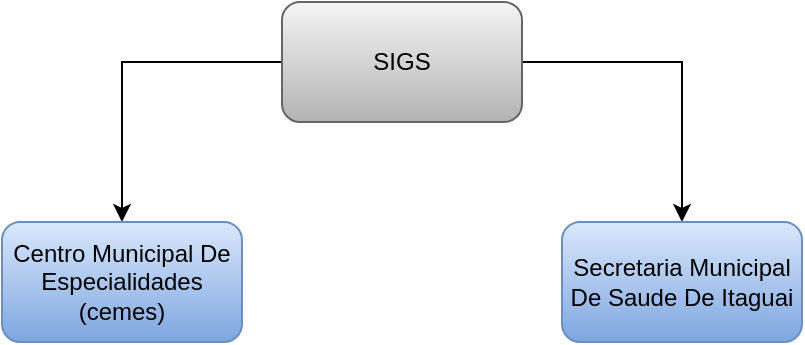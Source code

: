 <mxfile version="24.8.6">
  <diagram name="Página-1" id="NHGASuxPpW9-wJPKQkz2">
    <mxGraphModel dx="1434" dy="780" grid="1" gridSize="10" guides="1" tooltips="1" connect="1" arrows="1" fold="1" page="1" pageScale="1" pageWidth="827" pageHeight="1169" math="0" shadow="0">
      <root>
        <mxCell id="0" />
        <mxCell id="1" parent="0" />
        <mxCell id="A1nOIWBz-jXoI9jTN1-2-4" style="edgeStyle=orthogonalEdgeStyle;rounded=0;orthogonalLoop=1;jettySize=auto;html=1;" edge="1" parent="1" source="A1nOIWBz-jXoI9jTN1-2-1" target="A1nOIWBz-jXoI9jTN1-2-2">
          <mxGeometry relative="1" as="geometry" />
        </mxCell>
        <mxCell id="A1nOIWBz-jXoI9jTN1-2-5" style="edgeStyle=orthogonalEdgeStyle;rounded=0;orthogonalLoop=1;jettySize=auto;html=1;" edge="1" parent="1" source="A1nOIWBz-jXoI9jTN1-2-1" target="A1nOIWBz-jXoI9jTN1-2-3">
          <mxGeometry relative="1" as="geometry" />
        </mxCell>
        <mxCell id="A1nOIWBz-jXoI9jTN1-2-1" value="SIGS" style="rounded=1;whiteSpace=wrap;html=1;fillColor=#f5f5f5;gradientColor=#b3b3b3;strokeColor=#666666;" vertex="1" parent="1">
          <mxGeometry x="350" y="370" width="120" height="60" as="geometry" />
        </mxCell>
        <mxCell id="A1nOIWBz-jXoI9jTN1-2-2" value="Centro Municipal De Especialidades (cemes)" style="rounded=1;whiteSpace=wrap;html=1;fillColor=#dae8fc;gradientColor=#7ea6e0;strokeColor=#6c8ebf;" vertex="1" parent="1">
          <mxGeometry x="210" y="480" width="120" height="60" as="geometry" />
        </mxCell>
        <mxCell id="A1nOIWBz-jXoI9jTN1-2-3" value="Secretaria Municipal De Saude De Itaguai" style="rounded=1;whiteSpace=wrap;html=1;fillColor=#dae8fc;gradientColor=#7ea6e0;strokeColor=#6c8ebf;" vertex="1" parent="1">
          <mxGeometry x="490" y="480" width="120" height="60" as="geometry" />
        </mxCell>
      </root>
    </mxGraphModel>
  </diagram>
</mxfile>
